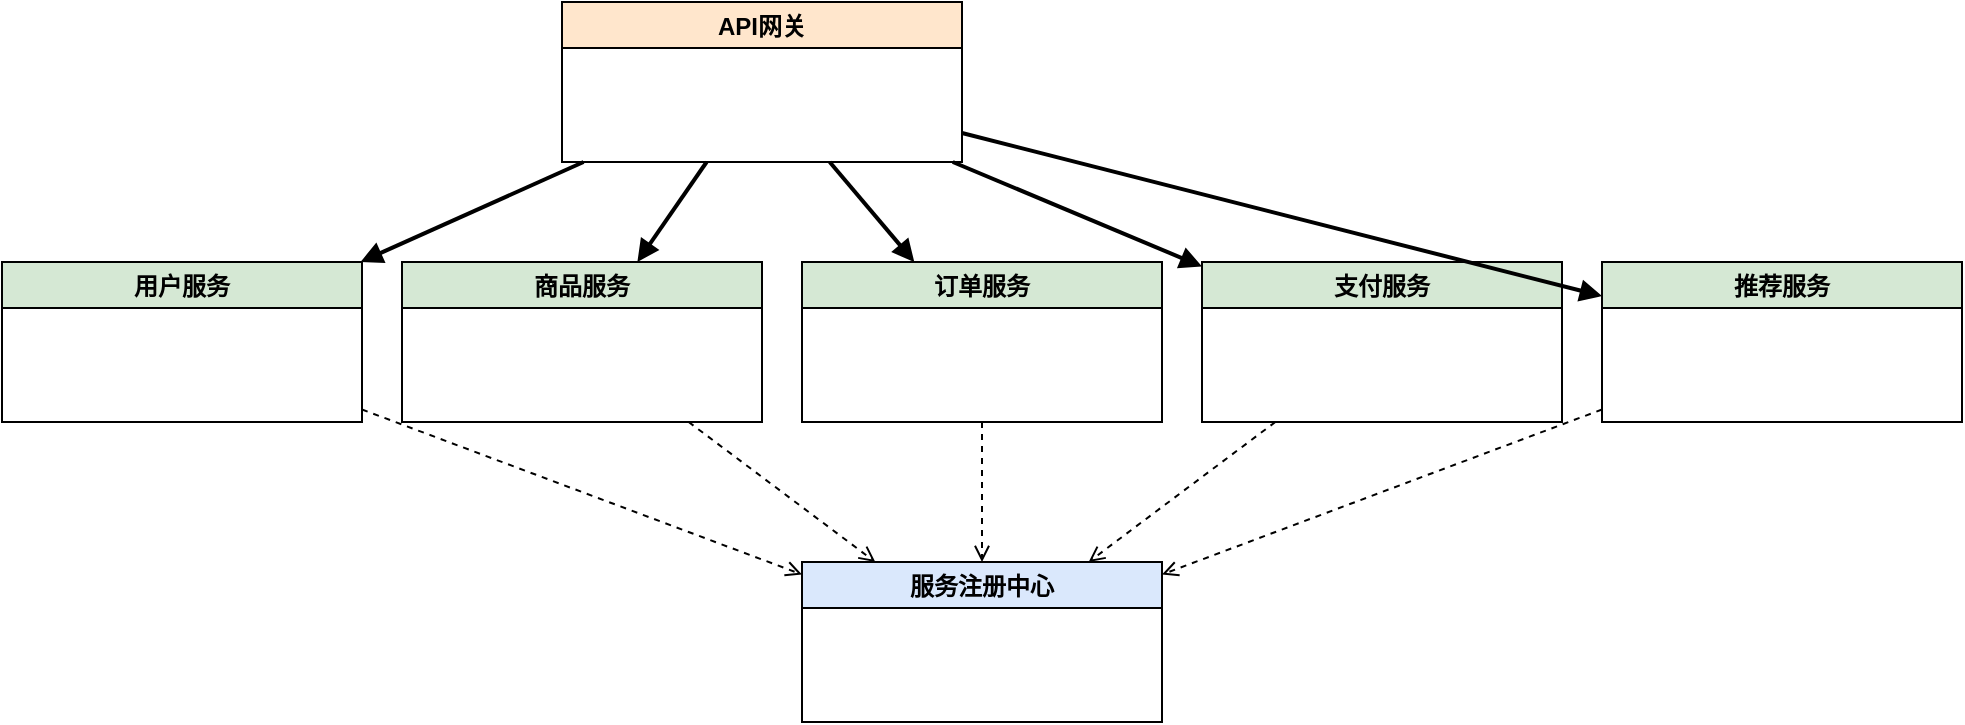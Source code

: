 <mxfile version="26.2.14">
  <diagram name="SOA架构" id="hhL-lIwk6HdpzJjZ9M6Q">
    <mxGraphModel dx="1086" dy="1254" grid="0" gridSize="10" guides="1" tooltips="1" connect="1" arrows="1" fold="1" page="0" pageScale="1" pageWidth="827" pageHeight="1169" math="0" shadow="0">
      <root>
        <mxCell id="0" />
        <mxCell id="1" parent="0" />
        <mxCell id="zMrn7Rv0pji7QZdnAUEB-1" value="API网关" style="swimlane;fillColor=#ffe6cc;" vertex="1" parent="1">
          <mxGeometry x="300" y="20" width="200" height="80" as="geometry" />
        </mxCell>
        <mxCell id="zMrn7Rv0pji7QZdnAUEB-2" value="用户服务" style="swimlane;fillColor=#d5e8d4;" vertex="1" parent="1">
          <mxGeometry x="20" y="150" width="180" height="80" as="geometry" />
        </mxCell>
        <mxCell id="zMrn7Rv0pji7QZdnAUEB-3" value="商品服务" style="swimlane;fillColor=#d5e8d4;" vertex="1" parent="1">
          <mxGeometry x="220" y="150" width="180" height="80" as="geometry" />
        </mxCell>
        <mxCell id="zMrn7Rv0pji7QZdnAUEB-4" value="订单服务" style="swimlane;fillColor=#d5e8d4;" vertex="1" parent="1">
          <mxGeometry x="420" y="150" width="180" height="80" as="geometry" />
        </mxCell>
        <mxCell id="zMrn7Rv0pji7QZdnAUEB-5" value="支付服务" style="swimlane;fillColor=#d5e8d4;" vertex="1" parent="1">
          <mxGeometry x="620" y="150" width="180" height="80" as="geometry" />
        </mxCell>
        <mxCell id="zMrn7Rv0pji7QZdnAUEB-6" value="推荐服务" style="swimlane;fillColor=#d5e8d4;" vertex="1" parent="1">
          <mxGeometry x="820" y="150" width="180" height="80" as="geometry" />
        </mxCell>
        <mxCell id="zMrn7Rv0pji7QZdnAUEB-7" value="服务注册中心" style="swimlane;fillColor=#dae8fc;" vertex="1" parent="1">
          <mxGeometry x="420" y="300" width="180" height="80" as="geometry" />
        </mxCell>
        <mxCell id="zMrn7Rv0pji7QZdnAUEB-8" style="endArrow=block;strokeWidth=2;" edge="1" parent="1" source="zMrn7Rv0pji7QZdnAUEB-1" target="zMrn7Rv0pji7QZdnAUEB-2">
          <mxGeometry relative="1" as="geometry" />
        </mxCell>
        <mxCell id="zMrn7Rv0pji7QZdnAUEB-9" style="endArrow=block;strokeWidth=2;" edge="1" parent="1" source="zMrn7Rv0pji7QZdnAUEB-1" target="zMrn7Rv0pji7QZdnAUEB-3">
          <mxGeometry relative="1" as="geometry" />
        </mxCell>
        <mxCell id="zMrn7Rv0pji7QZdnAUEB-10" style="endArrow=block;strokeWidth=2;" edge="1" parent="1" source="zMrn7Rv0pji7QZdnAUEB-1" target="zMrn7Rv0pji7QZdnAUEB-4">
          <mxGeometry relative="1" as="geometry" />
        </mxCell>
        <mxCell id="zMrn7Rv0pji7QZdnAUEB-11" style="endArrow=block;strokeWidth=2;" edge="1" parent="1" source="zMrn7Rv0pji7QZdnAUEB-1" target="zMrn7Rv0pji7QZdnAUEB-5">
          <mxGeometry relative="1" as="geometry" />
        </mxCell>
        <mxCell id="zMrn7Rv0pji7QZdnAUEB-12" style="endArrow=block;strokeWidth=2;" edge="1" parent="1" source="zMrn7Rv0pji7QZdnAUEB-1" target="zMrn7Rv0pji7QZdnAUEB-6">
          <mxGeometry relative="1" as="geometry" />
        </mxCell>
        <mxCell id="zMrn7Rv0pji7QZdnAUEB-13" style="dashed=1;endArrow=open;" edge="1" parent="1" source="zMrn7Rv0pji7QZdnAUEB-2" target="zMrn7Rv0pji7QZdnAUEB-7">
          <mxGeometry relative="1" as="geometry" />
        </mxCell>
        <mxCell id="zMrn7Rv0pji7QZdnAUEB-14" style="dashed=1;endArrow=open;" edge="1" parent="1" source="zMrn7Rv0pji7QZdnAUEB-3" target="zMrn7Rv0pji7QZdnAUEB-7">
          <mxGeometry relative="1" as="geometry" />
        </mxCell>
        <mxCell id="zMrn7Rv0pji7QZdnAUEB-15" style="dashed=1;endArrow=open;" edge="1" parent="1" source="zMrn7Rv0pji7QZdnAUEB-4" target="zMrn7Rv0pji7QZdnAUEB-7">
          <mxGeometry relative="1" as="geometry" />
        </mxCell>
        <mxCell id="zMrn7Rv0pji7QZdnAUEB-16" style="dashed=1;endArrow=open;" edge="1" parent="1" source="zMrn7Rv0pji7QZdnAUEB-5" target="zMrn7Rv0pji7QZdnAUEB-7">
          <mxGeometry relative="1" as="geometry" />
        </mxCell>
        <mxCell id="zMrn7Rv0pji7QZdnAUEB-17" style="dashed=1;endArrow=open;" edge="1" parent="1" source="zMrn7Rv0pji7QZdnAUEB-6" target="zMrn7Rv0pji7QZdnAUEB-7">
          <mxGeometry relative="1" as="geometry" />
        </mxCell>
      </root>
    </mxGraphModel>
  </diagram>
</mxfile>
